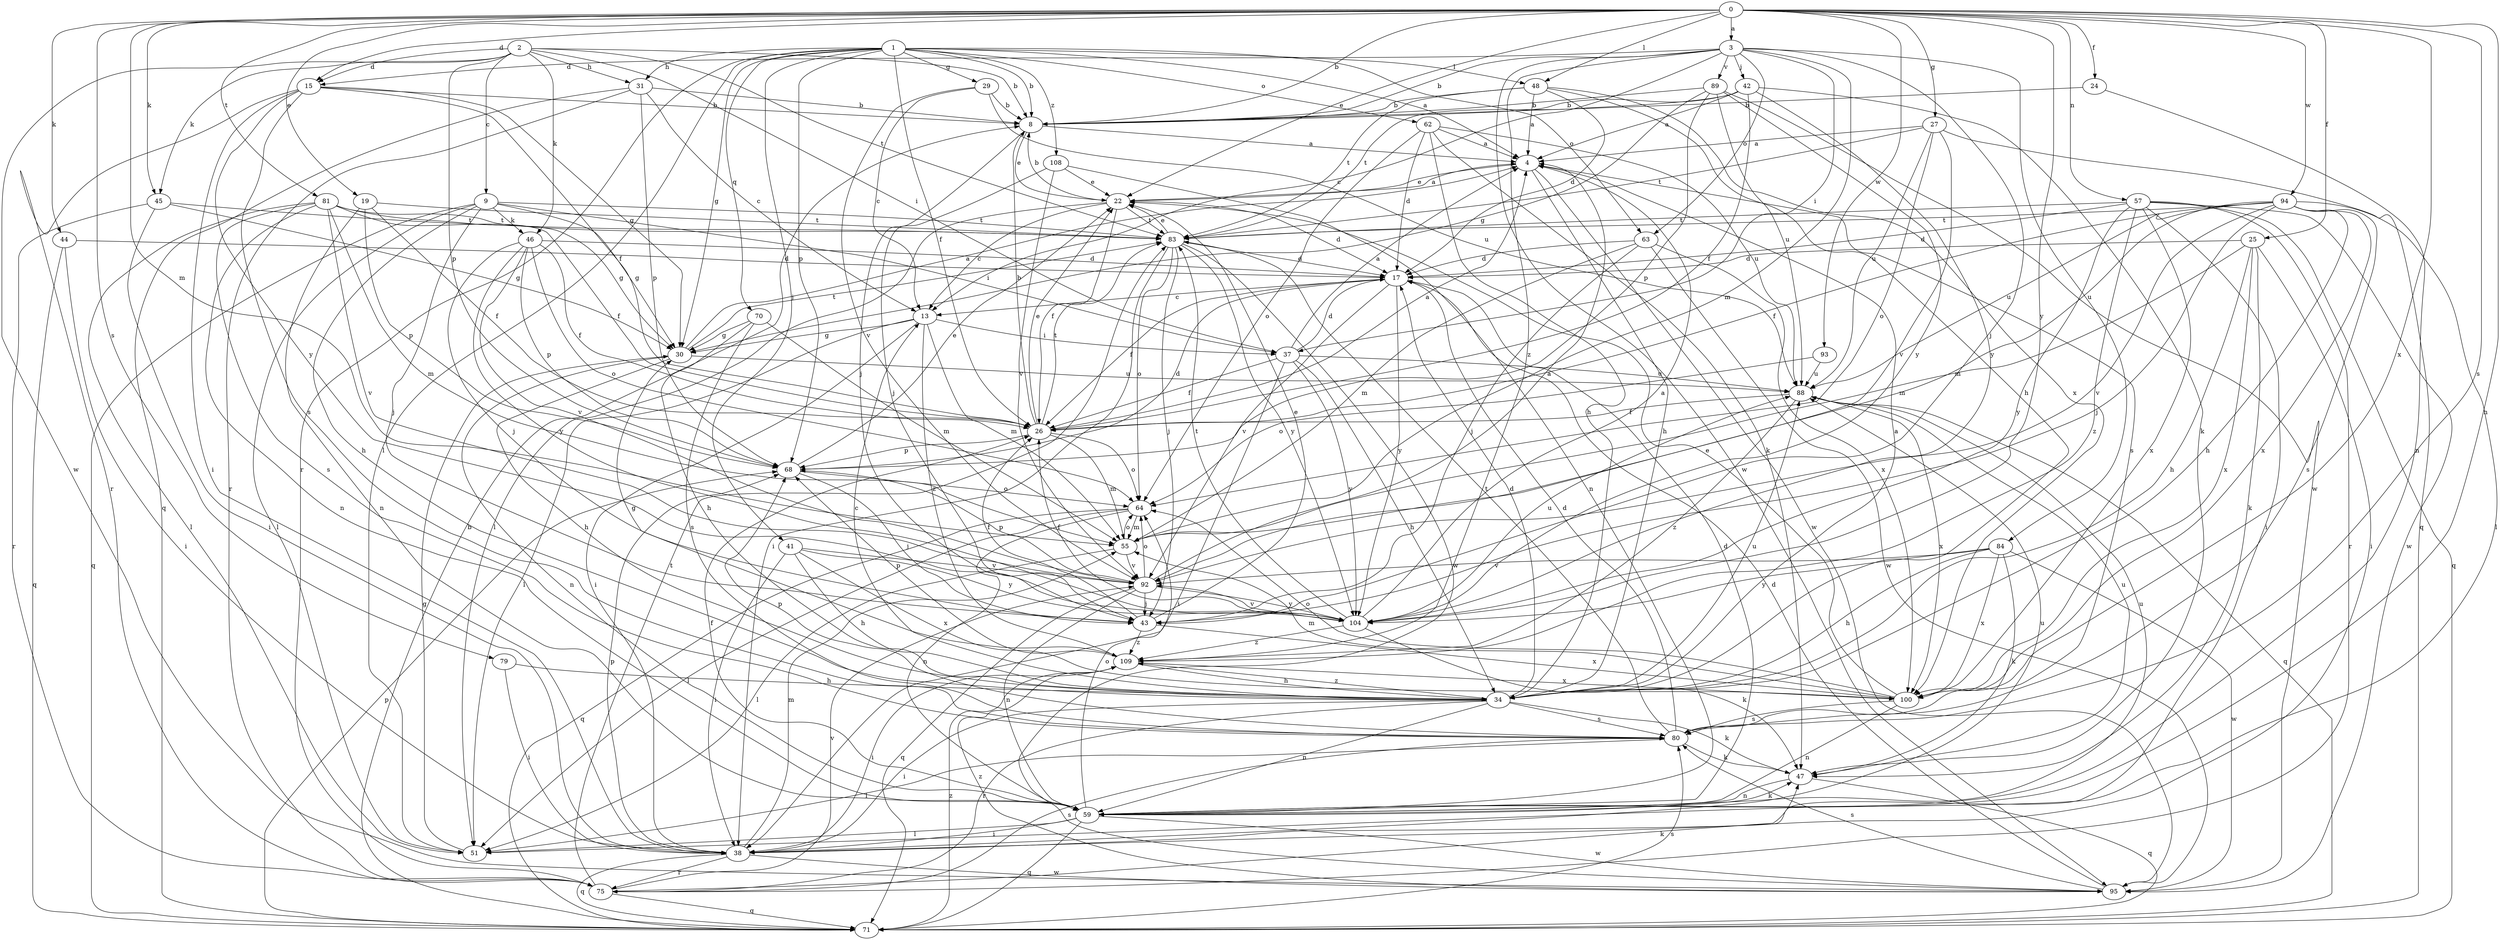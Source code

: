strict digraph  {
0;
1;
2;
3;
4;
8;
9;
13;
15;
17;
19;
22;
24;
25;
26;
27;
29;
30;
31;
34;
37;
38;
41;
42;
43;
44;
45;
46;
47;
48;
51;
55;
57;
59;
62;
63;
64;
68;
70;
71;
75;
79;
80;
81;
83;
84;
88;
89;
92;
93;
94;
95;
100;
104;
108;
109;
0 -> 3  [label=a];
0 -> 8  [label=b];
0 -> 15  [label=d];
0 -> 19  [label=e];
0 -> 22  [label=e];
0 -> 24  [label=f];
0 -> 25  [label=f];
0 -> 27  [label=g];
0 -> 44  [label=k];
0 -> 45  [label=k];
0 -> 48  [label=l];
0 -> 55  [label=m];
0 -> 57  [label=n];
0 -> 59  [label=n];
0 -> 79  [label=s];
0 -> 80  [label=s];
0 -> 81  [label=t];
0 -> 93  [label=w];
0 -> 94  [label=w];
0 -> 100  [label=x];
0 -> 104  [label=y];
1 -> 4  [label=a];
1 -> 8  [label=b];
1 -> 26  [label=f];
1 -> 29  [label=g];
1 -> 30  [label=g];
1 -> 31  [label=h];
1 -> 41  [label=j];
1 -> 48  [label=l];
1 -> 51  [label=l];
1 -> 62  [label=o];
1 -> 63  [label=o];
1 -> 68  [label=p];
1 -> 70  [label=q];
1 -> 75  [label=r];
1 -> 108  [label=z];
2 -> 8  [label=b];
2 -> 9  [label=c];
2 -> 15  [label=d];
2 -> 31  [label=h];
2 -> 37  [label=i];
2 -> 45  [label=k];
2 -> 46  [label=k];
2 -> 68  [label=p];
2 -> 83  [label=t];
2 -> 95  [label=w];
3 -> 8  [label=b];
3 -> 13  [label=c];
3 -> 15  [label=d];
3 -> 37  [label=i];
3 -> 42  [label=j];
3 -> 43  [label=j];
3 -> 55  [label=m];
3 -> 63  [label=o];
3 -> 84  [label=u];
3 -> 89  [label=v];
3 -> 95  [label=w];
3 -> 109  [label=z];
4 -> 22  [label=e];
4 -> 34  [label=h];
4 -> 80  [label=s];
4 -> 95  [label=w];
8 -> 4  [label=a];
8 -> 22  [label=e];
8 -> 43  [label=j];
9 -> 30  [label=g];
9 -> 34  [label=h];
9 -> 37  [label=i];
9 -> 43  [label=j];
9 -> 46  [label=k];
9 -> 51  [label=l];
9 -> 71  [label=q];
9 -> 83  [label=t];
13 -> 30  [label=g];
13 -> 37  [label=i];
13 -> 38  [label=i];
13 -> 51  [label=l];
13 -> 55  [label=m];
13 -> 109  [label=z];
15 -> 8  [label=b];
15 -> 26  [label=f];
15 -> 30  [label=g];
15 -> 38  [label=i];
15 -> 75  [label=r];
15 -> 80  [label=s];
15 -> 104  [label=y];
17 -> 13  [label=c];
17 -> 26  [label=f];
17 -> 92  [label=v];
17 -> 104  [label=y];
19 -> 26  [label=f];
19 -> 59  [label=n];
19 -> 68  [label=p];
19 -> 83  [label=t];
22 -> 4  [label=a];
22 -> 8  [label=b];
22 -> 13  [label=c];
22 -> 17  [label=d];
22 -> 26  [label=f];
22 -> 51  [label=l];
22 -> 83  [label=t];
24 -> 8  [label=b];
24 -> 59  [label=n];
25 -> 17  [label=d];
25 -> 34  [label=h];
25 -> 38  [label=i];
25 -> 47  [label=k];
25 -> 55  [label=m];
25 -> 100  [label=x];
26 -> 4  [label=a];
26 -> 8  [label=b];
26 -> 22  [label=e];
26 -> 55  [label=m];
26 -> 64  [label=o];
26 -> 68  [label=p];
26 -> 83  [label=t];
27 -> 4  [label=a];
27 -> 64  [label=o];
27 -> 71  [label=q];
27 -> 83  [label=t];
27 -> 88  [label=u];
27 -> 92  [label=v];
29 -> 8  [label=b];
29 -> 13  [label=c];
29 -> 88  [label=u];
29 -> 92  [label=v];
30 -> 4  [label=a];
30 -> 34  [label=h];
30 -> 59  [label=n];
30 -> 83  [label=t];
30 -> 88  [label=u];
31 -> 8  [label=b];
31 -> 13  [label=c];
31 -> 68  [label=p];
31 -> 71  [label=q];
31 -> 75  [label=r];
34 -> 4  [label=a];
34 -> 13  [label=c];
34 -> 17  [label=d];
34 -> 38  [label=i];
34 -> 47  [label=k];
34 -> 59  [label=n];
34 -> 75  [label=r];
34 -> 80  [label=s];
34 -> 88  [label=u];
34 -> 109  [label=z];
37 -> 4  [label=a];
37 -> 17  [label=d];
37 -> 26  [label=f];
37 -> 34  [label=h];
37 -> 38  [label=i];
37 -> 88  [label=u];
37 -> 104  [label=y];
38 -> 55  [label=m];
38 -> 68  [label=p];
38 -> 71  [label=q];
38 -> 75  [label=r];
38 -> 88  [label=u];
38 -> 95  [label=w];
41 -> 34  [label=h];
41 -> 38  [label=i];
41 -> 92  [label=v];
41 -> 100  [label=x];
41 -> 104  [label=y];
42 -> 4  [label=a];
42 -> 8  [label=b];
42 -> 26  [label=f];
42 -> 47  [label=k];
42 -> 83  [label=t];
42 -> 104  [label=y];
43 -> 22  [label=e];
43 -> 26  [label=f];
43 -> 100  [label=x];
43 -> 109  [label=z];
44 -> 17  [label=d];
44 -> 38  [label=i];
44 -> 71  [label=q];
45 -> 30  [label=g];
45 -> 38  [label=i];
45 -> 75  [label=r];
45 -> 83  [label=t];
46 -> 17  [label=d];
46 -> 26  [label=f];
46 -> 43  [label=j];
46 -> 64  [label=o];
46 -> 68  [label=p];
46 -> 92  [label=v];
46 -> 104  [label=y];
47 -> 59  [label=n];
47 -> 71  [label=q];
47 -> 88  [label=u];
48 -> 4  [label=a];
48 -> 8  [label=b];
48 -> 17  [label=d];
48 -> 34  [label=h];
48 -> 83  [label=t];
48 -> 100  [label=x];
51 -> 30  [label=g];
55 -> 51  [label=l];
55 -> 64  [label=o];
55 -> 92  [label=v];
57 -> 17  [label=d];
57 -> 38  [label=i];
57 -> 71  [label=q];
57 -> 75  [label=r];
57 -> 83  [label=t];
57 -> 95  [label=w];
57 -> 100  [label=x];
57 -> 104  [label=y];
57 -> 109  [label=z];
59 -> 17  [label=d];
59 -> 26  [label=f];
59 -> 38  [label=i];
59 -> 47  [label=k];
59 -> 51  [label=l];
59 -> 64  [label=o];
59 -> 71  [label=q];
59 -> 88  [label=u];
59 -> 95  [label=w];
62 -> 4  [label=a];
62 -> 17  [label=d];
62 -> 34  [label=h];
62 -> 47  [label=k];
62 -> 64  [label=o];
62 -> 88  [label=u];
63 -> 17  [label=d];
63 -> 43  [label=j];
63 -> 55  [label=m];
63 -> 95  [label=w];
63 -> 100  [label=x];
64 -> 51  [label=l];
64 -> 55  [label=m];
64 -> 59  [label=n];
64 -> 71  [label=q];
68 -> 17  [label=d];
68 -> 22  [label=e];
68 -> 43  [label=j];
68 -> 64  [label=o];
70 -> 30  [label=g];
70 -> 34  [label=h];
70 -> 55  [label=m];
70 -> 80  [label=s];
71 -> 8  [label=b];
71 -> 68  [label=p];
71 -> 80  [label=s];
71 -> 109  [label=z];
75 -> 47  [label=k];
75 -> 71  [label=q];
75 -> 80  [label=s];
75 -> 83  [label=t];
75 -> 92  [label=v];
79 -> 34  [label=h];
79 -> 38  [label=i];
80 -> 17  [label=d];
80 -> 47  [label=k];
80 -> 51  [label=l];
80 -> 68  [label=p];
80 -> 83  [label=t];
81 -> 26  [label=f];
81 -> 30  [label=g];
81 -> 51  [label=l];
81 -> 55  [label=m];
81 -> 59  [label=n];
81 -> 80  [label=s];
81 -> 83  [label=t];
81 -> 92  [label=v];
83 -> 17  [label=d];
83 -> 22  [label=e];
83 -> 38  [label=i];
83 -> 43  [label=j];
83 -> 64  [label=o];
83 -> 95  [label=w];
83 -> 104  [label=y];
84 -> 34  [label=h];
84 -> 47  [label=k];
84 -> 92  [label=v];
84 -> 95  [label=w];
84 -> 100  [label=x];
84 -> 104  [label=y];
88 -> 26  [label=f];
88 -> 71  [label=q];
88 -> 100  [label=x];
88 -> 109  [label=z];
89 -> 8  [label=b];
89 -> 30  [label=g];
89 -> 68  [label=p];
89 -> 88  [label=u];
89 -> 95  [label=w];
89 -> 104  [label=y];
92 -> 4  [label=a];
92 -> 43  [label=j];
92 -> 59  [label=n];
92 -> 64  [label=o];
92 -> 68  [label=p];
92 -> 71  [label=q];
92 -> 104  [label=y];
93 -> 64  [label=o];
93 -> 88  [label=u];
94 -> 26  [label=f];
94 -> 34  [label=h];
94 -> 43  [label=j];
94 -> 51  [label=l];
94 -> 55  [label=m];
94 -> 80  [label=s];
94 -> 83  [label=t];
94 -> 88  [label=u];
94 -> 92  [label=v];
94 -> 100  [label=x];
95 -> 17  [label=d];
95 -> 80  [label=s];
95 -> 109  [label=z];
100 -> 22  [label=e];
100 -> 55  [label=m];
100 -> 59  [label=n];
100 -> 64  [label=o];
100 -> 80  [label=s];
104 -> 4  [label=a];
104 -> 26  [label=f];
104 -> 47  [label=k];
104 -> 83  [label=t];
104 -> 88  [label=u];
104 -> 92  [label=v];
104 -> 109  [label=z];
108 -> 22  [label=e];
108 -> 43  [label=j];
108 -> 59  [label=n];
108 -> 92  [label=v];
109 -> 30  [label=g];
109 -> 34  [label=h];
109 -> 38  [label=i];
109 -> 68  [label=p];
109 -> 100  [label=x];
}
